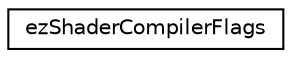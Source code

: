 digraph "Graphical Class Hierarchy"
{
 // LATEX_PDF_SIZE
  edge [fontname="Helvetica",fontsize="10",labelfontname="Helvetica",labelfontsize="10"];
  node [fontname="Helvetica",fontsize="10",shape=record];
  rankdir="LR";
  Node0 [label="ezShaderCompilerFlags",height=0.2,width=0.4,color="black", fillcolor="white", style="filled",URL="$d6/d69/structez_shader_compiler_flags.htm",tooltip=" "];
}
